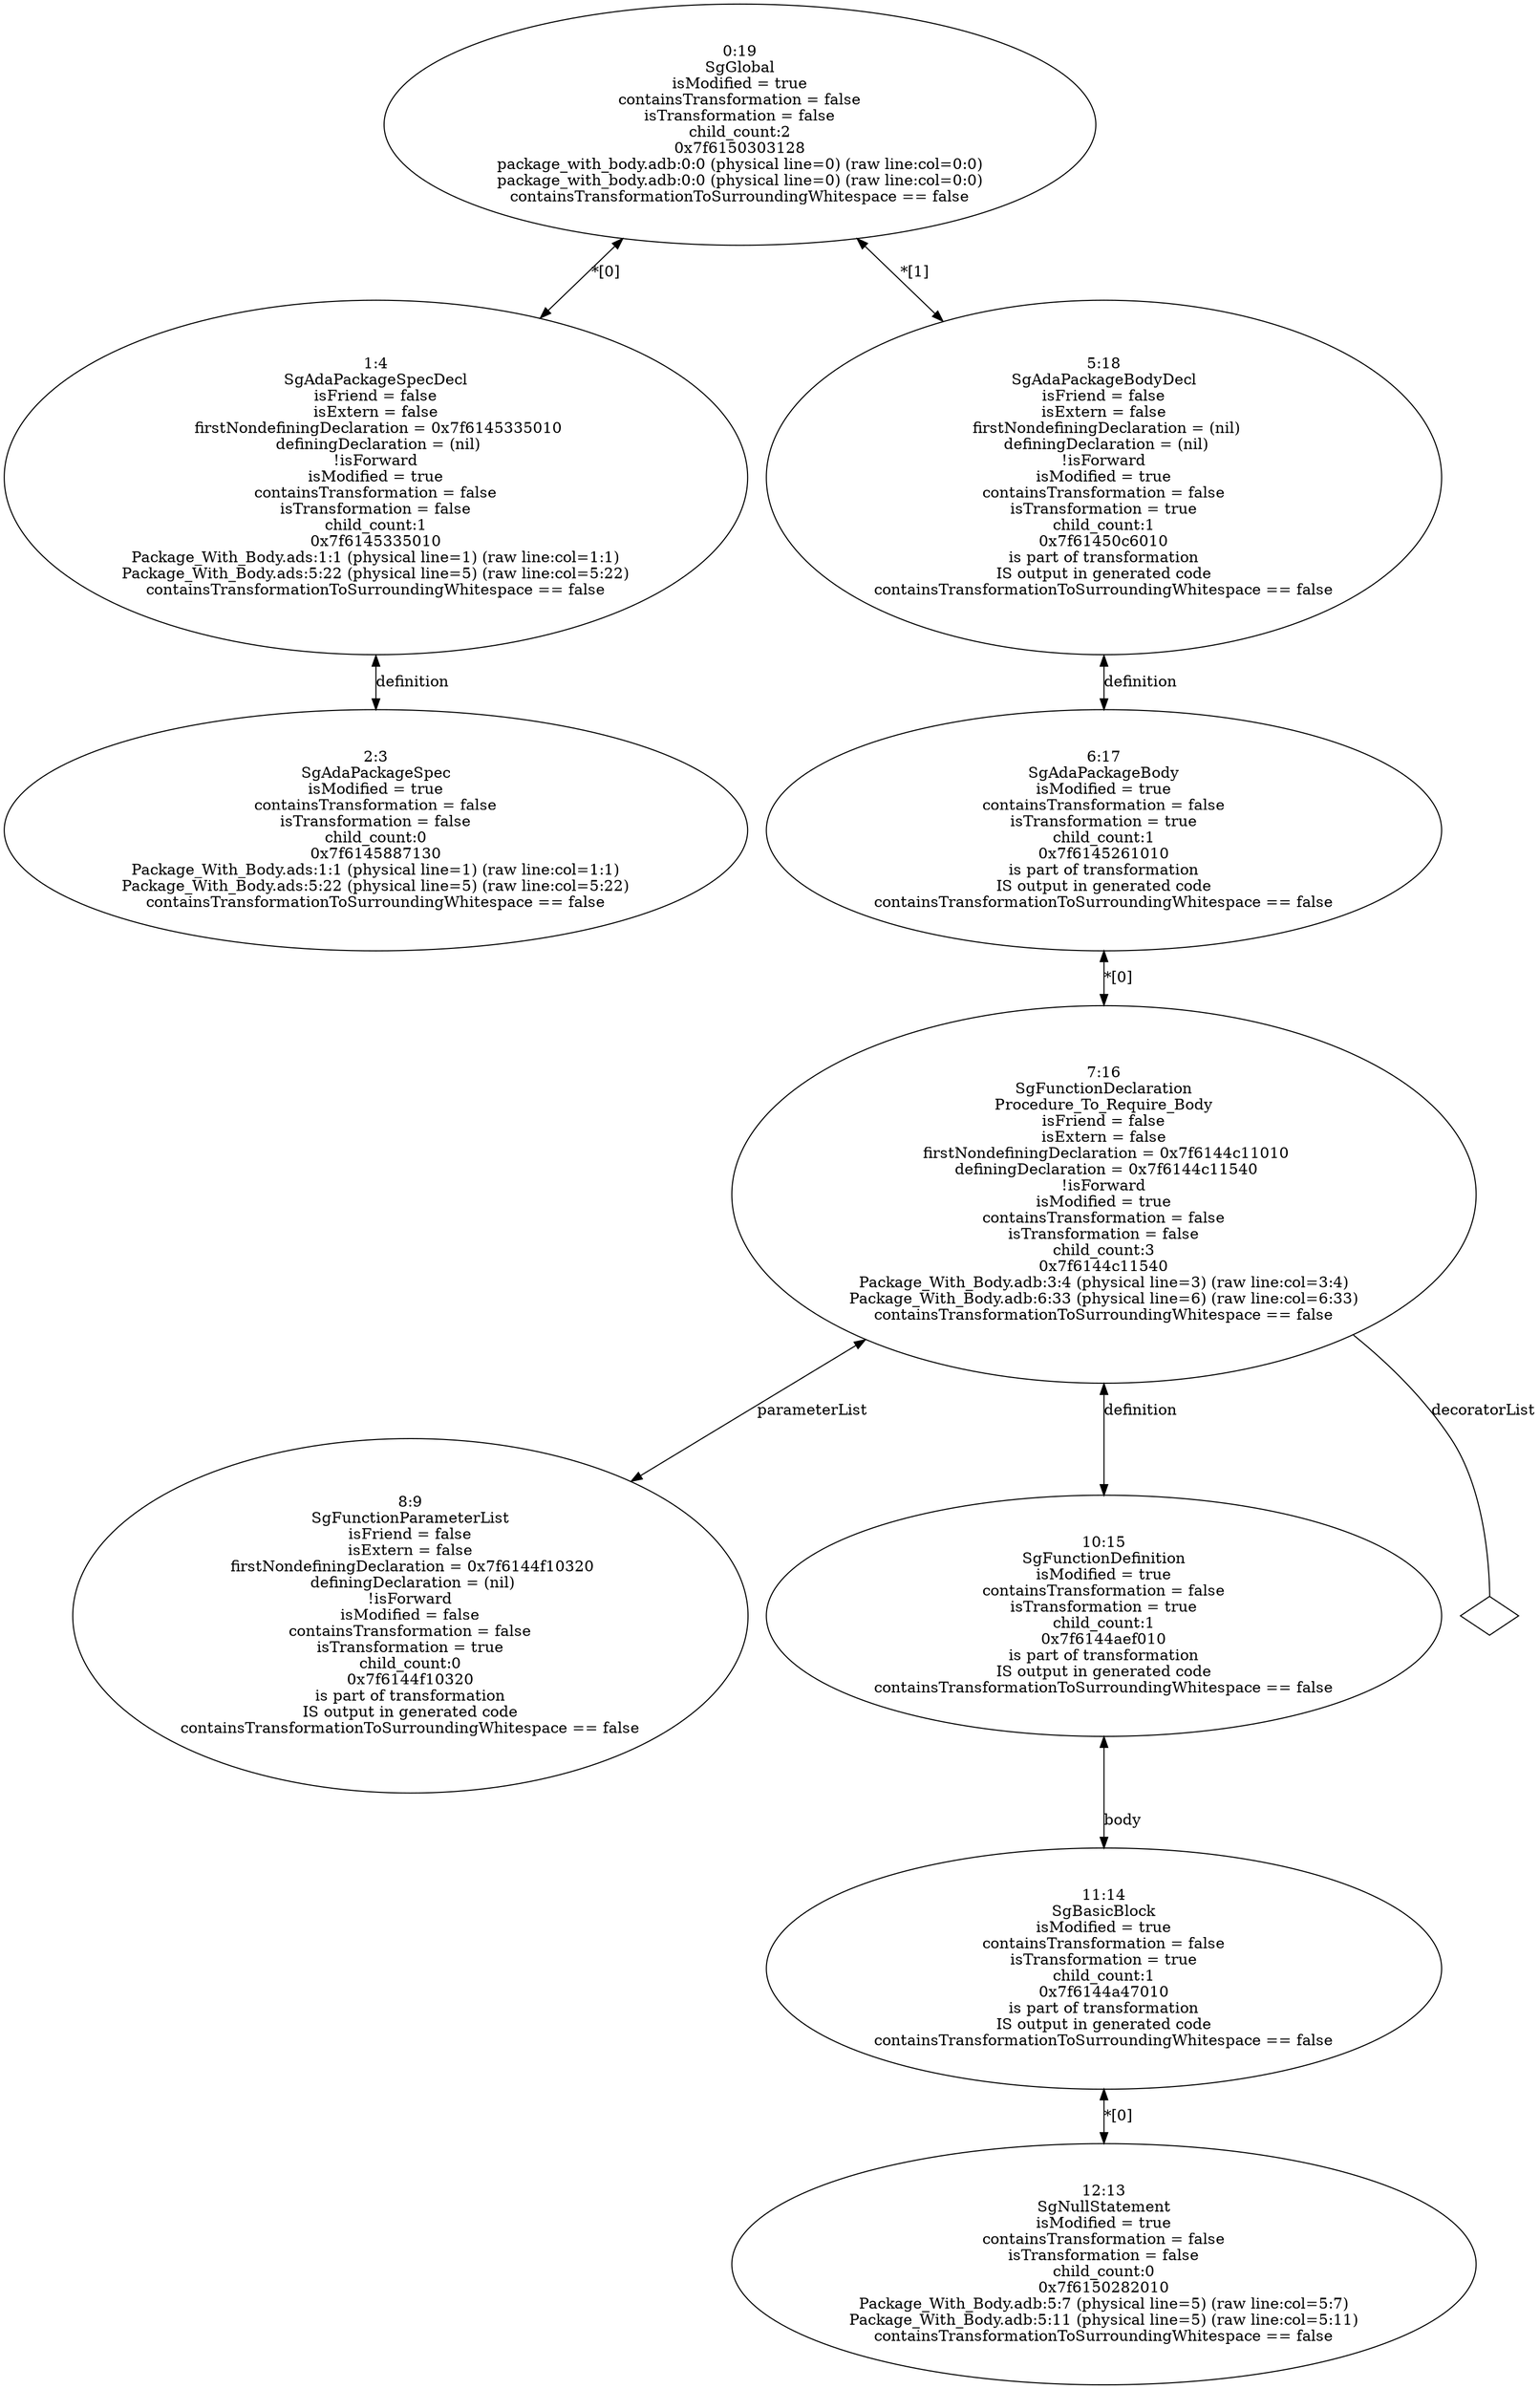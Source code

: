 digraph "G./package_with_body_rose.dot" {
"0x7f6145887130"[label="2:3\nSgAdaPackageSpec\nisModified = true\ncontainsTransformation = false\nisTransformation = false\nchild_count:0\n0x7f6145887130\nPackage_With_Body.ads:1:1 (physical line=1) (raw line:col=1:1)\nPackage_With_Body.ads:5:22 (physical line=5) (raw line:col=5:22)\ncontainsTransformationToSurroundingWhitespace == false\n" ];
"0x7f6145335010"[label="1:4\nSgAdaPackageSpecDecl\n isFriend = false \n isExtern = false \n firstNondefiningDeclaration = 0x7f6145335010\n definingDeclaration = (nil)\n!isForward\nisModified = true\ncontainsTransformation = false\nisTransformation = false\nchild_count:1\n0x7f6145335010\nPackage_With_Body.ads:1:1 (physical line=1) (raw line:col=1:1)\nPackage_With_Body.ads:5:22 (physical line=5) (raw line:col=5:22)\ncontainsTransformationToSurroundingWhitespace == false\n" ];
"0x7f6145335010" -> "0x7f6145887130"[label="definition" dir=both ];
"0x7f6144f10320"[label="8:9\nSgFunctionParameterList\n isFriend = false \n isExtern = false \n firstNondefiningDeclaration = 0x7f6144f10320\n definingDeclaration = (nil)\n!isForward\nisModified = false\ncontainsTransformation = false\nisTransformation = true\nchild_count:0\n0x7f6144f10320\nis part of transformation\nIS output in generated code\ncontainsTransformationToSurroundingWhitespace == false\n" ];
"0x7f6150282010"[label="12:13\nSgNullStatement\nisModified = true\ncontainsTransformation = false\nisTransformation = false\nchild_count:0\n0x7f6150282010\nPackage_With_Body.adb:5:7 (physical line=5) (raw line:col=5:7)\nPackage_With_Body.adb:5:11 (physical line=5) (raw line:col=5:11)\ncontainsTransformationToSurroundingWhitespace == false\n" ];
"0x7f6144a47010"[label="11:14\nSgBasicBlock\nisModified = true\ncontainsTransformation = false\nisTransformation = true\nchild_count:1\n0x7f6144a47010\nis part of transformation\nIS output in generated code\ncontainsTransformationToSurroundingWhitespace == false\n" ];
"0x7f6144a47010" -> "0x7f6150282010"[label="*[0]" dir=both ];
"0x7f6144aef010"[label="10:15\nSgFunctionDefinition\nisModified = true\ncontainsTransformation = false\nisTransformation = true\nchild_count:1\n0x7f6144aef010\nis part of transformation\nIS output in generated code\ncontainsTransformationToSurroundingWhitespace == false\n" ];
"0x7f6144aef010" -> "0x7f6144a47010"[label="body" dir=both ];
"0x7f6144c11540"[label="7:16\nSgFunctionDeclaration\nProcedure_To_Require_Body\n isFriend = false \n isExtern = false \n firstNondefiningDeclaration = 0x7f6144c11010\n definingDeclaration = 0x7f6144c11540\n!isForward\nisModified = true\ncontainsTransformation = false\nisTransformation = false\nchild_count:3\n0x7f6144c11540\nPackage_With_Body.adb:3:4 (physical line=3) (raw line:col=3:4)\nPackage_With_Body.adb:6:33 (physical line=6) (raw line:col=6:33)\ncontainsTransformationToSurroundingWhitespace == false\n" ];
"0x7f6144c11540" -> "0x7f6144f10320"[label="parameterList" dir=both ];
"0x7f6144c11540" -> "0x7f6144c11540__decoratorList__null"[label="decoratorList" dir=none ];
"0x7f6144c11540__decoratorList__null"[label="" shape=diamond ];
"0x7f6144c11540" -> "0x7f6144aef010"[label="definition" dir=both ];
"0x7f6145261010"[label="6:17\nSgAdaPackageBody\nisModified = true\ncontainsTransformation = false\nisTransformation = true\nchild_count:1\n0x7f6145261010\nis part of transformation\nIS output in generated code\ncontainsTransformationToSurroundingWhitespace == false\n" ];
"0x7f6145261010" -> "0x7f6144c11540"[label="*[0]" dir=both ];
"0x7f61450c6010"[label="5:18\nSgAdaPackageBodyDecl\n isFriend = false \n isExtern = false \n firstNondefiningDeclaration = (nil)\n definingDeclaration = (nil)\n!isForward\nisModified = true\ncontainsTransformation = false\nisTransformation = true\nchild_count:1\n0x7f61450c6010\nis part of transformation\nIS output in generated code\ncontainsTransformationToSurroundingWhitespace == false\n" ];
"0x7f61450c6010" -> "0x7f6145261010"[label="definition" dir=both ];
"0x7f6150303128"[label="0:19\nSgGlobal\nisModified = true\ncontainsTransformation = false\nisTransformation = false\nchild_count:2\n0x7f6150303128\npackage_with_body.adb:0:0 (physical line=0) (raw line:col=0:0)\npackage_with_body.adb:0:0 (physical line=0) (raw line:col=0:0)\ncontainsTransformationToSurroundingWhitespace == false\n" ];
"0x7f6150303128" -> "0x7f6145335010"[label="*[0]" dir=both ];
"0x7f6150303128" -> "0x7f61450c6010"[label="*[1]" dir=both ];
}
